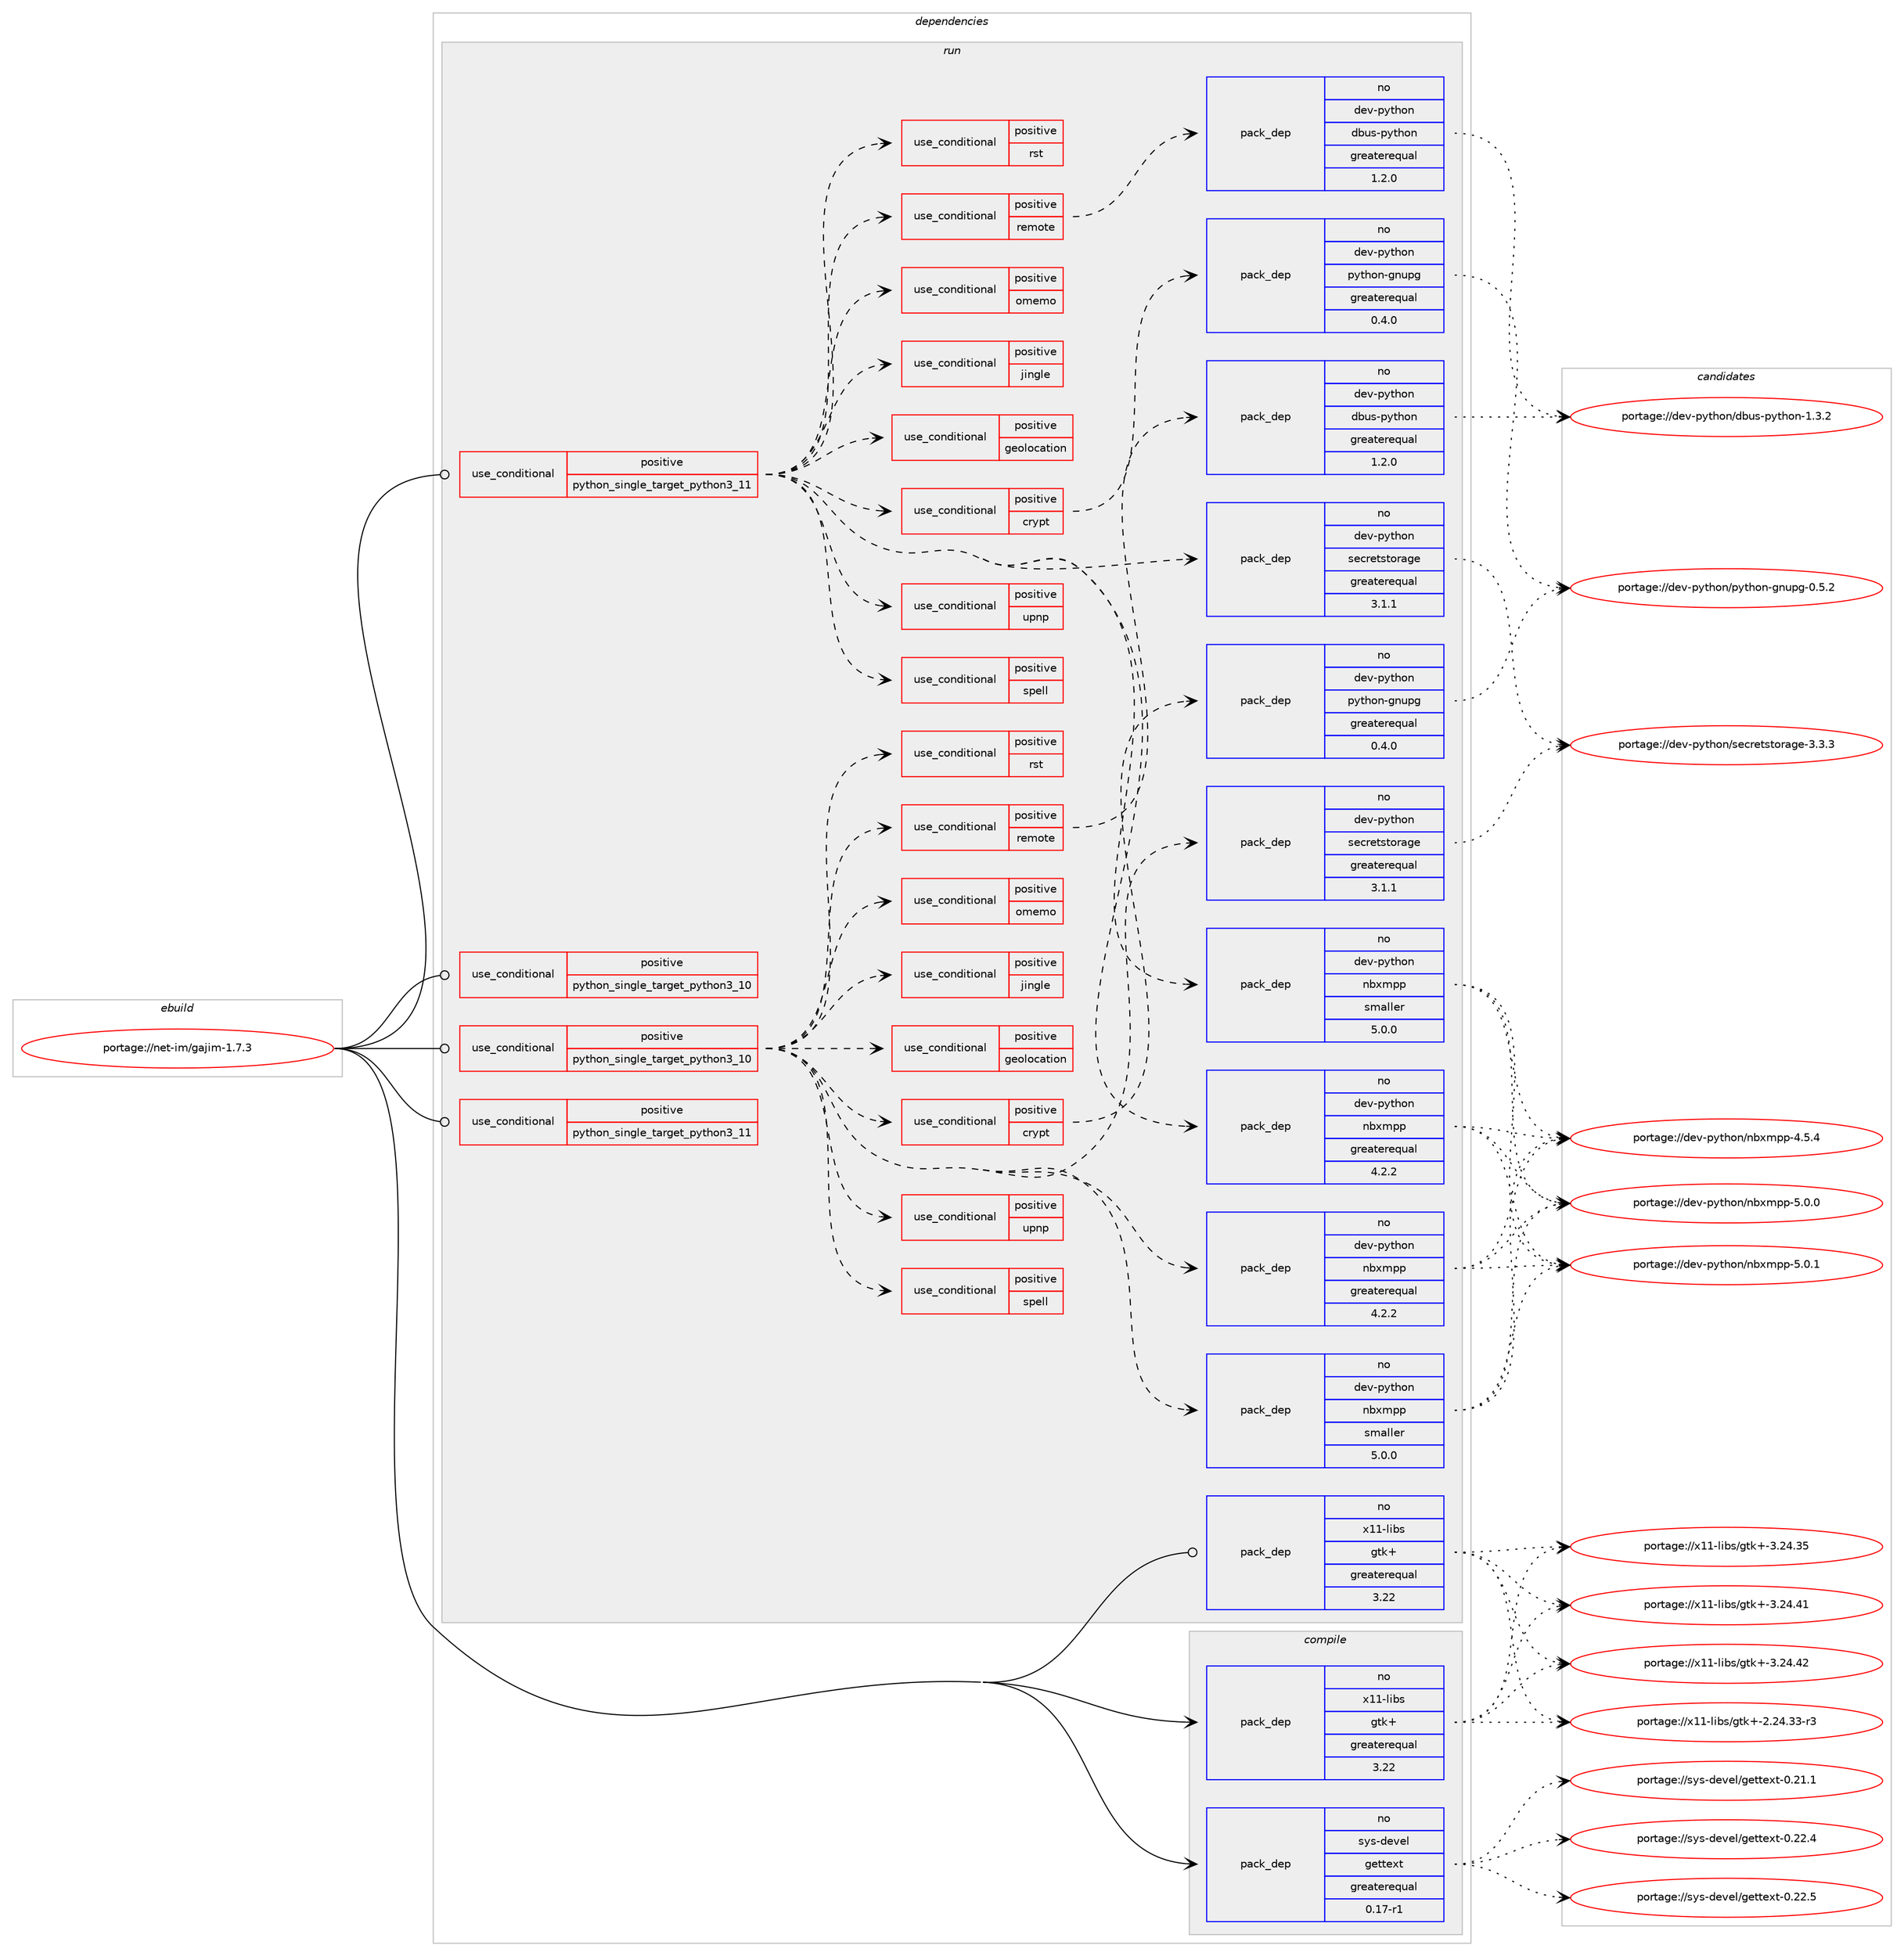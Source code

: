 digraph prolog {

# *************
# Graph options
# *************

newrank=true;
concentrate=true;
compound=true;
graph [rankdir=LR,fontname=Helvetica,fontsize=10,ranksep=1.5];#, ranksep=2.5, nodesep=0.2];
edge  [arrowhead=vee];
node  [fontname=Helvetica,fontsize=10];

# **********
# The ebuild
# **********

subgraph cluster_leftcol {
color=gray;
rank=same;
label=<<i>ebuild</i>>;
id [label="portage://net-im/gajim-1.7.3", color=red, width=4, href="../net-im/gajim-1.7.3.svg"];
}

# ****************
# The dependencies
# ****************

subgraph cluster_midcol {
color=gray;
label=<<i>dependencies</i>>;
subgraph cluster_compile {
fillcolor="#eeeeee";
style=filled;
label=<<i>compile</i>>;
# *** BEGIN UNKNOWN DEPENDENCY TYPE (TODO) ***
# id -> package_dependency(portage://net-im/gajim-1.7.3,install,no,app-arch,unzip,none,[,,],[],[])
# *** END UNKNOWN DEPENDENCY TYPE (TODO) ***

# *** BEGIN UNKNOWN DEPENDENCY TYPE (TODO) ***
# id -> package_dependency(portage://net-im/gajim-1.7.3,install,no,dev-libs,gobject-introspection,none,[,,],[],[use(enable(cairo),positive)])
# *** END UNKNOWN DEPENDENCY TYPE (TODO) ***

subgraph pack88035 {
dependency179650 [label=<<TABLE BORDER="0" CELLBORDER="1" CELLSPACING="0" CELLPADDING="4" WIDTH="220"><TR><TD ROWSPAN="6" CELLPADDING="30">pack_dep</TD></TR><TR><TD WIDTH="110">no</TD></TR><TR><TD>sys-devel</TD></TR><TR><TD>gettext</TD></TR><TR><TD>greaterequal</TD></TR><TR><TD>0.17-r1</TD></TR></TABLE>>, shape=none, color=blue];
}
id:e -> dependency179650:w [weight=20,style="solid",arrowhead="vee"];
# *** BEGIN UNKNOWN DEPENDENCY TYPE (TODO) ***
# id -> package_dependency(portage://net-im/gajim-1.7.3,install,no,virtual,pkgconfig,none,[,,],[],[])
# *** END UNKNOWN DEPENDENCY TYPE (TODO) ***

subgraph pack88036 {
dependency179651 [label=<<TABLE BORDER="0" CELLBORDER="1" CELLSPACING="0" CELLPADDING="4" WIDTH="220"><TR><TD ROWSPAN="6" CELLPADDING="30">pack_dep</TD></TR><TR><TD WIDTH="110">no</TD></TR><TR><TD>x11-libs</TD></TR><TR><TD>gtk+</TD></TR><TR><TD>greaterequal</TD></TR><TR><TD>3.22</TD></TR></TABLE>>, shape=none, color=blue];
}
id:e -> dependency179651:w [weight=20,style="solid",arrowhead="vee"];
# *** BEGIN UNKNOWN DEPENDENCY TYPE (TODO) ***
# id -> package_dependency(portage://net-im/gajim-1.7.3,install,no,x11-libs,gtksourceview,none,[,,],[slot(4)],[use(enable(introspection),none)])
# *** END UNKNOWN DEPENDENCY TYPE (TODO) ***

}
subgraph cluster_compileandrun {
fillcolor="#eeeeee";
style=filled;
label=<<i>compile and run</i>>;
}
subgraph cluster_run {
fillcolor="#eeeeee";
style=filled;
label=<<i>run</i>>;
subgraph cond89071 {
dependency179652 [label=<<TABLE BORDER="0" CELLBORDER="1" CELLSPACING="0" CELLPADDING="4"><TR><TD ROWSPAN="3" CELLPADDING="10">use_conditional</TD></TR><TR><TD>positive</TD></TR><TR><TD>python_single_target_python3_10</TD></TR></TABLE>>, shape=none, color=red];
# *** BEGIN UNKNOWN DEPENDENCY TYPE (TODO) ***
# dependency179652 -> package_dependency(portage://net-im/gajim-1.7.3,run,no,dev-lang,python,none,[,,],[slot(3.10)],[use(enable(sqlite),none),use(enable(xml),positive)])
# *** END UNKNOWN DEPENDENCY TYPE (TODO) ***

}
id:e -> dependency179652:w [weight=20,style="solid",arrowhead="odot"];
subgraph cond89072 {
dependency179653 [label=<<TABLE BORDER="0" CELLBORDER="1" CELLSPACING="0" CELLPADDING="4"><TR><TD ROWSPAN="3" CELLPADDING="10">use_conditional</TD></TR><TR><TD>positive</TD></TR><TR><TD>python_single_target_python3_10</TD></TR></TABLE>>, shape=none, color=red];
# *** BEGIN UNKNOWN DEPENDENCY TYPE (TODO) ***
# dependency179653 -> package_dependency(portage://net-im/gajim-1.7.3,run,no,dev-python,idna,none,[,,],[],[use(enable(python_targets_python3_10),negative)])
# *** END UNKNOWN DEPENDENCY TYPE (TODO) ***

subgraph pack88037 {
dependency179654 [label=<<TABLE BORDER="0" CELLBORDER="1" CELLSPACING="0" CELLPADDING="4" WIDTH="220"><TR><TD ROWSPAN="6" CELLPADDING="30">pack_dep</TD></TR><TR><TD WIDTH="110">no</TD></TR><TR><TD>dev-python</TD></TR><TR><TD>nbxmpp</TD></TR><TR><TD>greaterequal</TD></TR><TR><TD>4.2.2</TD></TR></TABLE>>, shape=none, color=blue];
}
dependency179653:e -> dependency179654:w [weight=20,style="dashed",arrowhead="vee"];
subgraph pack88038 {
dependency179655 [label=<<TABLE BORDER="0" CELLBORDER="1" CELLSPACING="0" CELLPADDING="4" WIDTH="220"><TR><TD ROWSPAN="6" CELLPADDING="30">pack_dep</TD></TR><TR><TD WIDTH="110">no</TD></TR><TR><TD>dev-python</TD></TR><TR><TD>nbxmpp</TD></TR><TR><TD>smaller</TD></TR><TR><TD>5.0.0</TD></TR></TABLE>>, shape=none, color=blue];
}
dependency179653:e -> dependency179655:w [weight=20,style="dashed",arrowhead="vee"];
# *** BEGIN UNKNOWN DEPENDENCY TYPE (TODO) ***
# dependency179653 -> package_dependency(portage://net-im/gajim-1.7.3,run,no,dev-python,precis-i18n,none,[,,],[],[use(enable(python_targets_python3_10),negative)])
# *** END UNKNOWN DEPENDENCY TYPE (TODO) ***

# *** BEGIN UNKNOWN DEPENDENCY TYPE (TODO) ***
# dependency179653 -> package_dependency(portage://net-im/gajim-1.7.3,run,no,dev-python,pyasn1,none,[,,],[],[use(enable(python_targets_python3_10),negative)])
# *** END UNKNOWN DEPENDENCY TYPE (TODO) ***

# *** BEGIN UNKNOWN DEPENDENCY TYPE (TODO) ***
# dependency179653 -> package_dependency(portage://net-im/gajim-1.7.3,run,no,dev-python,pycairo,none,[,,],[],[use(enable(python_targets_python3_10),negative)])
# *** END UNKNOWN DEPENDENCY TYPE (TODO) ***

# *** BEGIN UNKNOWN DEPENDENCY TYPE (TODO) ***
# dependency179653 -> package_dependency(portage://net-im/gajim-1.7.3,run,no,dev-python,pycurl,none,[,,],[],[use(enable(python_targets_python3_10),negative)])
# *** END UNKNOWN DEPENDENCY TYPE (TODO) ***

# *** BEGIN UNKNOWN DEPENDENCY TYPE (TODO) ***
# dependency179653 -> package_dependency(portage://net-im/gajim-1.7.3,run,no,dev-python,pygobject,none,[,,],[slot(3)],[use(enable(cairo),none),use(enable(python_targets_python3_10),negative)])
# *** END UNKNOWN DEPENDENCY TYPE (TODO) ***

# *** BEGIN UNKNOWN DEPENDENCY TYPE (TODO) ***
# dependency179653 -> package_dependency(portage://net-im/gajim-1.7.3,run,no,x11-libs,libXScrnSaver,none,[,,],[],[])
# *** END UNKNOWN DEPENDENCY TYPE (TODO) ***

# *** BEGIN UNKNOWN DEPENDENCY TYPE (TODO) ***
# dependency179653 -> package_dependency(portage://net-im/gajim-1.7.3,run,no,app-crypt,libsecret,none,[,,],[],[use(enable(crypt),none),use(enable(introspection),none)])
# *** END UNKNOWN DEPENDENCY TYPE (TODO) ***

# *** BEGIN UNKNOWN DEPENDENCY TYPE (TODO) ***
# dependency179653 -> package_dependency(portage://net-im/gajim-1.7.3,run,no,dev-python,keyring,none,[,,],[],[use(enable(python_targets_python3_10),negative)])
# *** END UNKNOWN DEPENDENCY TYPE (TODO) ***

subgraph pack88039 {
dependency179656 [label=<<TABLE BORDER="0" CELLBORDER="1" CELLSPACING="0" CELLPADDING="4" WIDTH="220"><TR><TD ROWSPAN="6" CELLPADDING="30">pack_dep</TD></TR><TR><TD WIDTH="110">no</TD></TR><TR><TD>dev-python</TD></TR><TR><TD>secretstorage</TD></TR><TR><TD>greaterequal</TD></TR><TR><TD>3.1.1</TD></TR></TABLE>>, shape=none, color=blue];
}
dependency179653:e -> dependency179656:w [weight=20,style="dashed",arrowhead="vee"];
# *** BEGIN UNKNOWN DEPENDENCY TYPE (TODO) ***
# dependency179653 -> package_dependency(portage://net-im/gajim-1.7.3,run,no,dev-python,css-parser,none,[,,],[],[use(enable(python_targets_python3_10),negative)])
# *** END UNKNOWN DEPENDENCY TYPE (TODO) ***

# *** BEGIN UNKNOWN DEPENDENCY TYPE (TODO) ***
# dependency179653 -> package_dependency(portage://net-im/gajim-1.7.3,run,no,dev-python,packaging,none,[,,],[],[use(enable(python_targets_python3_10),negative)])
# *** END UNKNOWN DEPENDENCY TYPE (TODO) ***

# *** BEGIN UNKNOWN DEPENDENCY TYPE (TODO) ***
# dependency179653 -> package_dependency(portage://net-im/gajim-1.7.3,run,no,net-libs,libsoup,none,[,,],[slot(3.0)],[use(enable(introspection),none)])
# *** END UNKNOWN DEPENDENCY TYPE (TODO) ***

# *** BEGIN UNKNOWN DEPENDENCY TYPE (TODO) ***
# dependency179653 -> package_dependency(portage://net-im/gajim-1.7.3,run,no,media-libs,gsound,none,[,,],[],[use(enable(introspection),none)])
# *** END UNKNOWN DEPENDENCY TYPE (TODO) ***

# *** BEGIN UNKNOWN DEPENDENCY TYPE (TODO) ***
# dependency179653 -> package_dependency(portage://net-im/gajim-1.7.3,run,no,dev-python,pillow,none,[,,],[],[use(enable(python_targets_python3_10),negative)])
# *** END UNKNOWN DEPENDENCY TYPE (TODO) ***

subgraph cond89073 {
dependency179657 [label=<<TABLE BORDER="0" CELLBORDER="1" CELLSPACING="0" CELLPADDING="4"><TR><TD ROWSPAN="3" CELLPADDING="10">use_conditional</TD></TR><TR><TD>positive</TD></TR><TR><TD>crypt</TD></TR></TABLE>>, shape=none, color=red];
# *** BEGIN UNKNOWN DEPENDENCY TYPE (TODO) ***
# dependency179657 -> package_dependency(portage://net-im/gajim-1.7.3,run,no,dev-python,pycryptodome,none,[,,],[],[use(enable(python_targets_python3_10),negative)])
# *** END UNKNOWN DEPENDENCY TYPE (TODO) ***

subgraph pack88040 {
dependency179658 [label=<<TABLE BORDER="0" CELLBORDER="1" CELLSPACING="0" CELLPADDING="4" WIDTH="220"><TR><TD ROWSPAN="6" CELLPADDING="30">pack_dep</TD></TR><TR><TD WIDTH="110">no</TD></TR><TR><TD>dev-python</TD></TR><TR><TD>python-gnupg</TD></TR><TR><TD>greaterequal</TD></TR><TR><TD>0.4.0</TD></TR></TABLE>>, shape=none, color=blue];
}
dependency179657:e -> dependency179658:w [weight=20,style="dashed",arrowhead="vee"];
}
dependency179653:e -> dependency179657:w [weight=20,style="dashed",arrowhead="vee"];
subgraph cond89074 {
dependency179659 [label=<<TABLE BORDER="0" CELLBORDER="1" CELLSPACING="0" CELLPADDING="4"><TR><TD ROWSPAN="3" CELLPADDING="10">use_conditional</TD></TR><TR><TD>positive</TD></TR><TR><TD>geolocation</TD></TR></TABLE>>, shape=none, color=red];
# *** BEGIN UNKNOWN DEPENDENCY TYPE (TODO) ***
# dependency179659 -> package_dependency(portage://net-im/gajim-1.7.3,run,no,app-misc,geoclue,none,[,,],[],[use(enable(introspection),none)])
# *** END UNKNOWN DEPENDENCY TYPE (TODO) ***

}
dependency179653:e -> dependency179659:w [weight=20,style="dashed",arrowhead="vee"];
subgraph cond89075 {
dependency179660 [label=<<TABLE BORDER="0" CELLBORDER="1" CELLSPACING="0" CELLPADDING="4"><TR><TD ROWSPAN="3" CELLPADDING="10">use_conditional</TD></TR><TR><TD>positive</TD></TR><TR><TD>jingle</TD></TR></TABLE>>, shape=none, color=red];
# *** BEGIN UNKNOWN DEPENDENCY TYPE (TODO) ***
# dependency179660 -> package_dependency(portage://net-im/gajim-1.7.3,run,no,net-libs,farstream,none,[,,],[slot(0.2)],[use(enable(introspection),none)])
# *** END UNKNOWN DEPENDENCY TYPE (TODO) ***

# *** BEGIN UNKNOWN DEPENDENCY TYPE (TODO) ***
# dependency179660 -> package_dependency(portage://net-im/gajim-1.7.3,run,no,media-libs,gstreamer,none,[,,],[slot(1.0)],[use(enable(introspection),none)])
# *** END UNKNOWN DEPENDENCY TYPE (TODO) ***

# *** BEGIN UNKNOWN DEPENDENCY TYPE (TODO) ***
# dependency179660 -> package_dependency(portage://net-im/gajim-1.7.3,run,no,media-libs,gst-plugins-base,none,[,,],[slot(1.0)],[use(enable(introspection),none)])
# *** END UNKNOWN DEPENDENCY TYPE (TODO) ***

# *** BEGIN UNKNOWN DEPENDENCY TYPE (TODO) ***
# dependency179660 -> package_dependency(portage://net-im/gajim-1.7.3,run,no,media-libs,gst-plugins-ugly,none,[,,],[slot(1.0)],[])
# *** END UNKNOWN DEPENDENCY TYPE (TODO) ***

# *** BEGIN UNKNOWN DEPENDENCY TYPE (TODO) ***
# dependency179660 -> package_dependency(portage://net-im/gajim-1.7.3,run,no,media-plugins,gst-plugins-gtk,none,[,,],[],[])
# *** END UNKNOWN DEPENDENCY TYPE (TODO) ***

}
dependency179653:e -> dependency179660:w [weight=20,style="dashed",arrowhead="vee"];
subgraph cond89076 {
dependency179661 [label=<<TABLE BORDER="0" CELLBORDER="1" CELLSPACING="0" CELLPADDING="4"><TR><TD ROWSPAN="3" CELLPADDING="10">use_conditional</TD></TR><TR><TD>positive</TD></TR><TR><TD>omemo</TD></TR></TABLE>>, shape=none, color=red];
# *** BEGIN UNKNOWN DEPENDENCY TYPE (TODO) ***
# dependency179661 -> package_dependency(portage://net-im/gajim-1.7.3,run,no,dev-python,jaraco-classes,none,[,,],[],[use(enable(python_targets_python3_10),negative)])
# *** END UNKNOWN DEPENDENCY TYPE (TODO) ***

# *** BEGIN UNKNOWN DEPENDENCY TYPE (TODO) ***
# dependency179661 -> package_dependency(portage://net-im/gajim-1.7.3,run,no,dev-python,python-axolotl,none,[,,],[],[use(enable(python_targets_python3_10),negative)])
# *** END UNKNOWN DEPENDENCY TYPE (TODO) ***

# *** BEGIN UNKNOWN DEPENDENCY TYPE (TODO) ***
# dependency179661 -> package_dependency(portage://net-im/gajim-1.7.3,run,no,dev-python,qrcode,none,[,,],[],[use(enable(python_targets_python3_10),negative)])
# *** END UNKNOWN DEPENDENCY TYPE (TODO) ***

# *** BEGIN UNKNOWN DEPENDENCY TYPE (TODO) ***
# dependency179661 -> package_dependency(portage://net-im/gajim-1.7.3,run,no,dev-python,cryptography,none,[,,],[],[use(enable(python_targets_python3_10),negative)])
# *** END UNKNOWN DEPENDENCY TYPE (TODO) ***

}
dependency179653:e -> dependency179661:w [weight=20,style="dashed",arrowhead="vee"];
subgraph cond89077 {
dependency179662 [label=<<TABLE BORDER="0" CELLBORDER="1" CELLSPACING="0" CELLPADDING="4"><TR><TD ROWSPAN="3" CELLPADDING="10">use_conditional</TD></TR><TR><TD>positive</TD></TR><TR><TD>remote</TD></TR></TABLE>>, shape=none, color=red];
subgraph pack88041 {
dependency179663 [label=<<TABLE BORDER="0" CELLBORDER="1" CELLSPACING="0" CELLPADDING="4" WIDTH="220"><TR><TD ROWSPAN="6" CELLPADDING="30">pack_dep</TD></TR><TR><TD WIDTH="110">no</TD></TR><TR><TD>dev-python</TD></TR><TR><TD>dbus-python</TD></TR><TR><TD>greaterequal</TD></TR><TR><TD>1.2.0</TD></TR></TABLE>>, shape=none, color=blue];
}
dependency179662:e -> dependency179663:w [weight=20,style="dashed",arrowhead="vee"];
# *** BEGIN UNKNOWN DEPENDENCY TYPE (TODO) ***
# dependency179662 -> package_dependency(portage://net-im/gajim-1.7.3,run,no,sys-apps,dbus,none,[,,],[],[use(enable(X),none)])
# *** END UNKNOWN DEPENDENCY TYPE (TODO) ***

}
dependency179653:e -> dependency179662:w [weight=20,style="dashed",arrowhead="vee"];
subgraph cond89078 {
dependency179664 [label=<<TABLE BORDER="0" CELLBORDER="1" CELLSPACING="0" CELLPADDING="4"><TR><TD ROWSPAN="3" CELLPADDING="10">use_conditional</TD></TR><TR><TD>positive</TD></TR><TR><TD>rst</TD></TR></TABLE>>, shape=none, color=red];
# *** BEGIN UNKNOWN DEPENDENCY TYPE (TODO) ***
# dependency179664 -> package_dependency(portage://net-im/gajim-1.7.3,run,no,dev-python,docutils,none,[,,],[],[use(enable(python_targets_python3_10),negative)])
# *** END UNKNOWN DEPENDENCY TYPE (TODO) ***

}
dependency179653:e -> dependency179664:w [weight=20,style="dashed",arrowhead="vee"];
subgraph cond89079 {
dependency179665 [label=<<TABLE BORDER="0" CELLBORDER="1" CELLSPACING="0" CELLPADDING="4"><TR><TD ROWSPAN="3" CELLPADDING="10">use_conditional</TD></TR><TR><TD>positive</TD></TR><TR><TD>spell</TD></TR></TABLE>>, shape=none, color=red];
# *** BEGIN UNKNOWN DEPENDENCY TYPE (TODO) ***
# dependency179665 -> package_dependency(portage://net-im/gajim-1.7.3,run,no,app-text,gspell,none,[,,],[],[use(enable(introspection),none)])
# *** END UNKNOWN DEPENDENCY TYPE (TODO) ***

# *** BEGIN UNKNOWN DEPENDENCY TYPE (TODO) ***
# dependency179665 -> package_dependency(portage://net-im/gajim-1.7.3,run,no,app-text,hunspell,none,[,,],[],[])
# *** END UNKNOWN DEPENDENCY TYPE (TODO) ***

}
dependency179653:e -> dependency179665:w [weight=20,style="dashed",arrowhead="vee"];
subgraph cond89080 {
dependency179666 [label=<<TABLE BORDER="0" CELLBORDER="1" CELLSPACING="0" CELLPADDING="4"><TR><TD ROWSPAN="3" CELLPADDING="10">use_conditional</TD></TR><TR><TD>positive</TD></TR><TR><TD>upnp</TD></TR></TABLE>>, shape=none, color=red];
# *** BEGIN UNKNOWN DEPENDENCY TYPE (TODO) ***
# dependency179666 -> package_dependency(portage://net-im/gajim-1.7.3,run,no,net-libs,gupnp-igd,none,[,,],[slot(0)],[use(enable(introspection),none)])
# *** END UNKNOWN DEPENDENCY TYPE (TODO) ***

}
dependency179653:e -> dependency179666:w [weight=20,style="dashed",arrowhead="vee"];
}
id:e -> dependency179653:w [weight=20,style="solid",arrowhead="odot"];
subgraph cond89081 {
dependency179667 [label=<<TABLE BORDER="0" CELLBORDER="1" CELLSPACING="0" CELLPADDING="4"><TR><TD ROWSPAN="3" CELLPADDING="10">use_conditional</TD></TR><TR><TD>positive</TD></TR><TR><TD>python_single_target_python3_11</TD></TR></TABLE>>, shape=none, color=red];
# *** BEGIN UNKNOWN DEPENDENCY TYPE (TODO) ***
# dependency179667 -> package_dependency(portage://net-im/gajim-1.7.3,run,no,dev-lang,python,none,[,,],[slot(3.11)],[use(enable(sqlite),none),use(enable(xml),positive)])
# *** END UNKNOWN DEPENDENCY TYPE (TODO) ***

}
id:e -> dependency179667:w [weight=20,style="solid",arrowhead="odot"];
subgraph cond89082 {
dependency179668 [label=<<TABLE BORDER="0" CELLBORDER="1" CELLSPACING="0" CELLPADDING="4"><TR><TD ROWSPAN="3" CELLPADDING="10">use_conditional</TD></TR><TR><TD>positive</TD></TR><TR><TD>python_single_target_python3_11</TD></TR></TABLE>>, shape=none, color=red];
# *** BEGIN UNKNOWN DEPENDENCY TYPE (TODO) ***
# dependency179668 -> package_dependency(portage://net-im/gajim-1.7.3,run,no,dev-python,idna,none,[,,],[],[use(enable(python_targets_python3_11),negative)])
# *** END UNKNOWN DEPENDENCY TYPE (TODO) ***

subgraph pack88042 {
dependency179669 [label=<<TABLE BORDER="0" CELLBORDER="1" CELLSPACING="0" CELLPADDING="4" WIDTH="220"><TR><TD ROWSPAN="6" CELLPADDING="30">pack_dep</TD></TR><TR><TD WIDTH="110">no</TD></TR><TR><TD>dev-python</TD></TR><TR><TD>nbxmpp</TD></TR><TR><TD>greaterequal</TD></TR><TR><TD>4.2.2</TD></TR></TABLE>>, shape=none, color=blue];
}
dependency179668:e -> dependency179669:w [weight=20,style="dashed",arrowhead="vee"];
subgraph pack88043 {
dependency179670 [label=<<TABLE BORDER="0" CELLBORDER="1" CELLSPACING="0" CELLPADDING="4" WIDTH="220"><TR><TD ROWSPAN="6" CELLPADDING="30">pack_dep</TD></TR><TR><TD WIDTH="110">no</TD></TR><TR><TD>dev-python</TD></TR><TR><TD>nbxmpp</TD></TR><TR><TD>smaller</TD></TR><TR><TD>5.0.0</TD></TR></TABLE>>, shape=none, color=blue];
}
dependency179668:e -> dependency179670:w [weight=20,style="dashed",arrowhead="vee"];
# *** BEGIN UNKNOWN DEPENDENCY TYPE (TODO) ***
# dependency179668 -> package_dependency(portage://net-im/gajim-1.7.3,run,no,dev-python,precis-i18n,none,[,,],[],[use(enable(python_targets_python3_11),negative)])
# *** END UNKNOWN DEPENDENCY TYPE (TODO) ***

# *** BEGIN UNKNOWN DEPENDENCY TYPE (TODO) ***
# dependency179668 -> package_dependency(portage://net-im/gajim-1.7.3,run,no,dev-python,pyasn1,none,[,,],[],[use(enable(python_targets_python3_11),negative)])
# *** END UNKNOWN DEPENDENCY TYPE (TODO) ***

# *** BEGIN UNKNOWN DEPENDENCY TYPE (TODO) ***
# dependency179668 -> package_dependency(portage://net-im/gajim-1.7.3,run,no,dev-python,pycairo,none,[,,],[],[use(enable(python_targets_python3_11),negative)])
# *** END UNKNOWN DEPENDENCY TYPE (TODO) ***

# *** BEGIN UNKNOWN DEPENDENCY TYPE (TODO) ***
# dependency179668 -> package_dependency(portage://net-im/gajim-1.7.3,run,no,dev-python,pycurl,none,[,,],[],[use(enable(python_targets_python3_11),negative)])
# *** END UNKNOWN DEPENDENCY TYPE (TODO) ***

# *** BEGIN UNKNOWN DEPENDENCY TYPE (TODO) ***
# dependency179668 -> package_dependency(portage://net-im/gajim-1.7.3,run,no,dev-python,pygobject,none,[,,],[slot(3)],[use(enable(cairo),none),use(enable(python_targets_python3_11),negative)])
# *** END UNKNOWN DEPENDENCY TYPE (TODO) ***

# *** BEGIN UNKNOWN DEPENDENCY TYPE (TODO) ***
# dependency179668 -> package_dependency(portage://net-im/gajim-1.7.3,run,no,x11-libs,libXScrnSaver,none,[,,],[],[])
# *** END UNKNOWN DEPENDENCY TYPE (TODO) ***

# *** BEGIN UNKNOWN DEPENDENCY TYPE (TODO) ***
# dependency179668 -> package_dependency(portage://net-im/gajim-1.7.3,run,no,app-crypt,libsecret,none,[,,],[],[use(enable(crypt),none),use(enable(introspection),none)])
# *** END UNKNOWN DEPENDENCY TYPE (TODO) ***

# *** BEGIN UNKNOWN DEPENDENCY TYPE (TODO) ***
# dependency179668 -> package_dependency(portage://net-im/gajim-1.7.3,run,no,dev-python,keyring,none,[,,],[],[use(enable(python_targets_python3_11),negative)])
# *** END UNKNOWN DEPENDENCY TYPE (TODO) ***

subgraph pack88044 {
dependency179671 [label=<<TABLE BORDER="0" CELLBORDER="1" CELLSPACING="0" CELLPADDING="4" WIDTH="220"><TR><TD ROWSPAN="6" CELLPADDING="30">pack_dep</TD></TR><TR><TD WIDTH="110">no</TD></TR><TR><TD>dev-python</TD></TR><TR><TD>secretstorage</TD></TR><TR><TD>greaterequal</TD></TR><TR><TD>3.1.1</TD></TR></TABLE>>, shape=none, color=blue];
}
dependency179668:e -> dependency179671:w [weight=20,style="dashed",arrowhead="vee"];
# *** BEGIN UNKNOWN DEPENDENCY TYPE (TODO) ***
# dependency179668 -> package_dependency(portage://net-im/gajim-1.7.3,run,no,dev-python,css-parser,none,[,,],[],[use(enable(python_targets_python3_11),negative)])
# *** END UNKNOWN DEPENDENCY TYPE (TODO) ***

# *** BEGIN UNKNOWN DEPENDENCY TYPE (TODO) ***
# dependency179668 -> package_dependency(portage://net-im/gajim-1.7.3,run,no,dev-python,packaging,none,[,,],[],[use(enable(python_targets_python3_11),negative)])
# *** END UNKNOWN DEPENDENCY TYPE (TODO) ***

# *** BEGIN UNKNOWN DEPENDENCY TYPE (TODO) ***
# dependency179668 -> package_dependency(portage://net-im/gajim-1.7.3,run,no,net-libs,libsoup,none,[,,],[slot(3.0)],[use(enable(introspection),none)])
# *** END UNKNOWN DEPENDENCY TYPE (TODO) ***

# *** BEGIN UNKNOWN DEPENDENCY TYPE (TODO) ***
# dependency179668 -> package_dependency(portage://net-im/gajim-1.7.3,run,no,media-libs,gsound,none,[,,],[],[use(enable(introspection),none)])
# *** END UNKNOWN DEPENDENCY TYPE (TODO) ***

# *** BEGIN UNKNOWN DEPENDENCY TYPE (TODO) ***
# dependency179668 -> package_dependency(portage://net-im/gajim-1.7.3,run,no,dev-python,pillow,none,[,,],[],[use(enable(python_targets_python3_11),negative)])
# *** END UNKNOWN DEPENDENCY TYPE (TODO) ***

subgraph cond89083 {
dependency179672 [label=<<TABLE BORDER="0" CELLBORDER="1" CELLSPACING="0" CELLPADDING="4"><TR><TD ROWSPAN="3" CELLPADDING="10">use_conditional</TD></TR><TR><TD>positive</TD></TR><TR><TD>crypt</TD></TR></TABLE>>, shape=none, color=red];
# *** BEGIN UNKNOWN DEPENDENCY TYPE (TODO) ***
# dependency179672 -> package_dependency(portage://net-im/gajim-1.7.3,run,no,dev-python,pycryptodome,none,[,,],[],[use(enable(python_targets_python3_11),negative)])
# *** END UNKNOWN DEPENDENCY TYPE (TODO) ***

subgraph pack88045 {
dependency179673 [label=<<TABLE BORDER="0" CELLBORDER="1" CELLSPACING="0" CELLPADDING="4" WIDTH="220"><TR><TD ROWSPAN="6" CELLPADDING="30">pack_dep</TD></TR><TR><TD WIDTH="110">no</TD></TR><TR><TD>dev-python</TD></TR><TR><TD>python-gnupg</TD></TR><TR><TD>greaterequal</TD></TR><TR><TD>0.4.0</TD></TR></TABLE>>, shape=none, color=blue];
}
dependency179672:e -> dependency179673:w [weight=20,style="dashed",arrowhead="vee"];
}
dependency179668:e -> dependency179672:w [weight=20,style="dashed",arrowhead="vee"];
subgraph cond89084 {
dependency179674 [label=<<TABLE BORDER="0" CELLBORDER="1" CELLSPACING="0" CELLPADDING="4"><TR><TD ROWSPAN="3" CELLPADDING="10">use_conditional</TD></TR><TR><TD>positive</TD></TR><TR><TD>geolocation</TD></TR></TABLE>>, shape=none, color=red];
# *** BEGIN UNKNOWN DEPENDENCY TYPE (TODO) ***
# dependency179674 -> package_dependency(portage://net-im/gajim-1.7.3,run,no,app-misc,geoclue,none,[,,],[],[use(enable(introspection),none)])
# *** END UNKNOWN DEPENDENCY TYPE (TODO) ***

}
dependency179668:e -> dependency179674:w [weight=20,style="dashed",arrowhead="vee"];
subgraph cond89085 {
dependency179675 [label=<<TABLE BORDER="0" CELLBORDER="1" CELLSPACING="0" CELLPADDING="4"><TR><TD ROWSPAN="3" CELLPADDING="10">use_conditional</TD></TR><TR><TD>positive</TD></TR><TR><TD>jingle</TD></TR></TABLE>>, shape=none, color=red];
# *** BEGIN UNKNOWN DEPENDENCY TYPE (TODO) ***
# dependency179675 -> package_dependency(portage://net-im/gajim-1.7.3,run,no,net-libs,farstream,none,[,,],[slot(0.2)],[use(enable(introspection),none)])
# *** END UNKNOWN DEPENDENCY TYPE (TODO) ***

# *** BEGIN UNKNOWN DEPENDENCY TYPE (TODO) ***
# dependency179675 -> package_dependency(portage://net-im/gajim-1.7.3,run,no,media-libs,gstreamer,none,[,,],[slot(1.0)],[use(enable(introspection),none)])
# *** END UNKNOWN DEPENDENCY TYPE (TODO) ***

# *** BEGIN UNKNOWN DEPENDENCY TYPE (TODO) ***
# dependency179675 -> package_dependency(portage://net-im/gajim-1.7.3,run,no,media-libs,gst-plugins-base,none,[,,],[slot(1.0)],[use(enable(introspection),none)])
# *** END UNKNOWN DEPENDENCY TYPE (TODO) ***

# *** BEGIN UNKNOWN DEPENDENCY TYPE (TODO) ***
# dependency179675 -> package_dependency(portage://net-im/gajim-1.7.3,run,no,media-libs,gst-plugins-ugly,none,[,,],[slot(1.0)],[])
# *** END UNKNOWN DEPENDENCY TYPE (TODO) ***

# *** BEGIN UNKNOWN DEPENDENCY TYPE (TODO) ***
# dependency179675 -> package_dependency(portage://net-im/gajim-1.7.3,run,no,media-plugins,gst-plugins-gtk,none,[,,],[],[])
# *** END UNKNOWN DEPENDENCY TYPE (TODO) ***

}
dependency179668:e -> dependency179675:w [weight=20,style="dashed",arrowhead="vee"];
subgraph cond89086 {
dependency179676 [label=<<TABLE BORDER="0" CELLBORDER="1" CELLSPACING="0" CELLPADDING="4"><TR><TD ROWSPAN="3" CELLPADDING="10">use_conditional</TD></TR><TR><TD>positive</TD></TR><TR><TD>omemo</TD></TR></TABLE>>, shape=none, color=red];
# *** BEGIN UNKNOWN DEPENDENCY TYPE (TODO) ***
# dependency179676 -> package_dependency(portage://net-im/gajim-1.7.3,run,no,dev-python,jaraco-classes,none,[,,],[],[use(enable(python_targets_python3_11),negative)])
# *** END UNKNOWN DEPENDENCY TYPE (TODO) ***

# *** BEGIN UNKNOWN DEPENDENCY TYPE (TODO) ***
# dependency179676 -> package_dependency(portage://net-im/gajim-1.7.3,run,no,dev-python,python-axolotl,none,[,,],[],[use(enable(python_targets_python3_11),negative)])
# *** END UNKNOWN DEPENDENCY TYPE (TODO) ***

# *** BEGIN UNKNOWN DEPENDENCY TYPE (TODO) ***
# dependency179676 -> package_dependency(portage://net-im/gajim-1.7.3,run,no,dev-python,qrcode,none,[,,],[],[use(enable(python_targets_python3_11),negative)])
# *** END UNKNOWN DEPENDENCY TYPE (TODO) ***

# *** BEGIN UNKNOWN DEPENDENCY TYPE (TODO) ***
# dependency179676 -> package_dependency(portage://net-im/gajim-1.7.3,run,no,dev-python,cryptography,none,[,,],[],[use(enable(python_targets_python3_11),negative)])
# *** END UNKNOWN DEPENDENCY TYPE (TODO) ***

}
dependency179668:e -> dependency179676:w [weight=20,style="dashed",arrowhead="vee"];
subgraph cond89087 {
dependency179677 [label=<<TABLE BORDER="0" CELLBORDER="1" CELLSPACING="0" CELLPADDING="4"><TR><TD ROWSPAN="3" CELLPADDING="10">use_conditional</TD></TR><TR><TD>positive</TD></TR><TR><TD>remote</TD></TR></TABLE>>, shape=none, color=red];
subgraph pack88046 {
dependency179678 [label=<<TABLE BORDER="0" CELLBORDER="1" CELLSPACING="0" CELLPADDING="4" WIDTH="220"><TR><TD ROWSPAN="6" CELLPADDING="30">pack_dep</TD></TR><TR><TD WIDTH="110">no</TD></TR><TR><TD>dev-python</TD></TR><TR><TD>dbus-python</TD></TR><TR><TD>greaterequal</TD></TR><TR><TD>1.2.0</TD></TR></TABLE>>, shape=none, color=blue];
}
dependency179677:e -> dependency179678:w [weight=20,style="dashed",arrowhead="vee"];
# *** BEGIN UNKNOWN DEPENDENCY TYPE (TODO) ***
# dependency179677 -> package_dependency(portage://net-im/gajim-1.7.3,run,no,sys-apps,dbus,none,[,,],[],[use(enable(X),none)])
# *** END UNKNOWN DEPENDENCY TYPE (TODO) ***

}
dependency179668:e -> dependency179677:w [weight=20,style="dashed",arrowhead="vee"];
subgraph cond89088 {
dependency179679 [label=<<TABLE BORDER="0" CELLBORDER="1" CELLSPACING="0" CELLPADDING="4"><TR><TD ROWSPAN="3" CELLPADDING="10">use_conditional</TD></TR><TR><TD>positive</TD></TR><TR><TD>rst</TD></TR></TABLE>>, shape=none, color=red];
# *** BEGIN UNKNOWN DEPENDENCY TYPE (TODO) ***
# dependency179679 -> package_dependency(portage://net-im/gajim-1.7.3,run,no,dev-python,docutils,none,[,,],[],[use(enable(python_targets_python3_11),negative)])
# *** END UNKNOWN DEPENDENCY TYPE (TODO) ***

}
dependency179668:e -> dependency179679:w [weight=20,style="dashed",arrowhead="vee"];
subgraph cond89089 {
dependency179680 [label=<<TABLE BORDER="0" CELLBORDER="1" CELLSPACING="0" CELLPADDING="4"><TR><TD ROWSPAN="3" CELLPADDING="10">use_conditional</TD></TR><TR><TD>positive</TD></TR><TR><TD>spell</TD></TR></TABLE>>, shape=none, color=red];
# *** BEGIN UNKNOWN DEPENDENCY TYPE (TODO) ***
# dependency179680 -> package_dependency(portage://net-im/gajim-1.7.3,run,no,app-text,gspell,none,[,,],[],[use(enable(introspection),none)])
# *** END UNKNOWN DEPENDENCY TYPE (TODO) ***

# *** BEGIN UNKNOWN DEPENDENCY TYPE (TODO) ***
# dependency179680 -> package_dependency(portage://net-im/gajim-1.7.3,run,no,app-text,hunspell,none,[,,],[],[])
# *** END UNKNOWN DEPENDENCY TYPE (TODO) ***

}
dependency179668:e -> dependency179680:w [weight=20,style="dashed",arrowhead="vee"];
subgraph cond89090 {
dependency179681 [label=<<TABLE BORDER="0" CELLBORDER="1" CELLSPACING="0" CELLPADDING="4"><TR><TD ROWSPAN="3" CELLPADDING="10">use_conditional</TD></TR><TR><TD>positive</TD></TR><TR><TD>upnp</TD></TR></TABLE>>, shape=none, color=red];
# *** BEGIN UNKNOWN DEPENDENCY TYPE (TODO) ***
# dependency179681 -> package_dependency(portage://net-im/gajim-1.7.3,run,no,net-libs,gupnp-igd,none,[,,],[slot(0)],[use(enable(introspection),none)])
# *** END UNKNOWN DEPENDENCY TYPE (TODO) ***

}
dependency179668:e -> dependency179681:w [weight=20,style="dashed",arrowhead="vee"];
}
id:e -> dependency179668:w [weight=20,style="solid",arrowhead="odot"];
# *** BEGIN UNKNOWN DEPENDENCY TYPE (TODO) ***
# id -> package_dependency(portage://net-im/gajim-1.7.3,run,no,dev-libs,gobject-introspection,none,[,,],[],[use(enable(cairo),positive)])
# *** END UNKNOWN DEPENDENCY TYPE (TODO) ***

subgraph pack88047 {
dependency179682 [label=<<TABLE BORDER="0" CELLBORDER="1" CELLSPACING="0" CELLPADDING="4" WIDTH="220"><TR><TD ROWSPAN="6" CELLPADDING="30">pack_dep</TD></TR><TR><TD WIDTH="110">no</TD></TR><TR><TD>x11-libs</TD></TR><TR><TD>gtk+</TD></TR><TR><TD>greaterequal</TD></TR><TR><TD>3.22</TD></TR></TABLE>>, shape=none, color=blue];
}
id:e -> dependency179682:w [weight=20,style="solid",arrowhead="odot"];
# *** BEGIN UNKNOWN DEPENDENCY TYPE (TODO) ***
# id -> package_dependency(portage://net-im/gajim-1.7.3,run,no,x11-libs,gtksourceview,none,[,,],[slot(4)],[use(enable(introspection),none)])
# *** END UNKNOWN DEPENDENCY TYPE (TODO) ***

}
}

# **************
# The candidates
# **************

subgraph cluster_choices {
rank=same;
color=gray;
label=<<i>candidates</i>>;

subgraph choice88035 {
color=black;
nodesep=1;
choice115121115451001011181011084710310111611610112011645484650494649 [label="portage://sys-devel/gettext-0.21.1", color=red, width=4,href="../sys-devel/gettext-0.21.1.svg"];
choice115121115451001011181011084710310111611610112011645484650504652 [label="portage://sys-devel/gettext-0.22.4", color=red, width=4,href="../sys-devel/gettext-0.22.4.svg"];
choice115121115451001011181011084710310111611610112011645484650504653 [label="portage://sys-devel/gettext-0.22.5", color=red, width=4,href="../sys-devel/gettext-0.22.5.svg"];
dependency179650:e -> choice115121115451001011181011084710310111611610112011645484650494649:w [style=dotted,weight="100"];
dependency179650:e -> choice115121115451001011181011084710310111611610112011645484650504652:w [style=dotted,weight="100"];
dependency179650:e -> choice115121115451001011181011084710310111611610112011645484650504653:w [style=dotted,weight="100"];
}
subgraph choice88036 {
color=black;
nodesep=1;
choice12049494510810598115471031161074345504650524651514511451 [label="portage://x11-libs/gtk+-2.24.33-r3", color=red, width=4,href="../x11-libs/gtk+-2.24.33-r3.svg"];
choice1204949451081059811547103116107434551465052465153 [label="portage://x11-libs/gtk+-3.24.35", color=red, width=4,href="../x11-libs/gtk+-3.24.35.svg"];
choice1204949451081059811547103116107434551465052465249 [label="portage://x11-libs/gtk+-3.24.41", color=red, width=4,href="../x11-libs/gtk+-3.24.41.svg"];
choice1204949451081059811547103116107434551465052465250 [label="portage://x11-libs/gtk+-3.24.42", color=red, width=4,href="../x11-libs/gtk+-3.24.42.svg"];
dependency179651:e -> choice12049494510810598115471031161074345504650524651514511451:w [style=dotted,weight="100"];
dependency179651:e -> choice1204949451081059811547103116107434551465052465153:w [style=dotted,weight="100"];
dependency179651:e -> choice1204949451081059811547103116107434551465052465249:w [style=dotted,weight="100"];
dependency179651:e -> choice1204949451081059811547103116107434551465052465250:w [style=dotted,weight="100"];
}
subgraph choice88037 {
color=black;
nodesep=1;
choice100101118451121211161041111104711098120109112112455246534652 [label="portage://dev-python/nbxmpp-4.5.4", color=red, width=4,href="../dev-python/nbxmpp-4.5.4.svg"];
choice100101118451121211161041111104711098120109112112455346484648 [label="portage://dev-python/nbxmpp-5.0.0", color=red, width=4,href="../dev-python/nbxmpp-5.0.0.svg"];
choice100101118451121211161041111104711098120109112112455346484649 [label="portage://dev-python/nbxmpp-5.0.1", color=red, width=4,href="../dev-python/nbxmpp-5.0.1.svg"];
dependency179654:e -> choice100101118451121211161041111104711098120109112112455246534652:w [style=dotted,weight="100"];
dependency179654:e -> choice100101118451121211161041111104711098120109112112455346484648:w [style=dotted,weight="100"];
dependency179654:e -> choice100101118451121211161041111104711098120109112112455346484649:w [style=dotted,weight="100"];
}
subgraph choice88038 {
color=black;
nodesep=1;
choice100101118451121211161041111104711098120109112112455246534652 [label="portage://dev-python/nbxmpp-4.5.4", color=red, width=4,href="../dev-python/nbxmpp-4.5.4.svg"];
choice100101118451121211161041111104711098120109112112455346484648 [label="portage://dev-python/nbxmpp-5.0.0", color=red, width=4,href="../dev-python/nbxmpp-5.0.0.svg"];
choice100101118451121211161041111104711098120109112112455346484649 [label="portage://dev-python/nbxmpp-5.0.1", color=red, width=4,href="../dev-python/nbxmpp-5.0.1.svg"];
dependency179655:e -> choice100101118451121211161041111104711098120109112112455246534652:w [style=dotted,weight="100"];
dependency179655:e -> choice100101118451121211161041111104711098120109112112455346484648:w [style=dotted,weight="100"];
dependency179655:e -> choice100101118451121211161041111104711098120109112112455346484649:w [style=dotted,weight="100"];
}
subgraph choice88039 {
color=black;
nodesep=1;
choice10010111845112121116104111110471151019911410111611511611111497103101455146514651 [label="portage://dev-python/secretstorage-3.3.3", color=red, width=4,href="../dev-python/secretstorage-3.3.3.svg"];
dependency179656:e -> choice10010111845112121116104111110471151019911410111611511611111497103101455146514651:w [style=dotted,weight="100"];
}
subgraph choice88040 {
color=black;
nodesep=1;
choice100101118451121211161041111104711212111610411111045103110117112103454846534650 [label="portage://dev-python/python-gnupg-0.5.2", color=red, width=4,href="../dev-python/python-gnupg-0.5.2.svg"];
dependency179658:e -> choice100101118451121211161041111104711212111610411111045103110117112103454846534650:w [style=dotted,weight="100"];
}
subgraph choice88041 {
color=black;
nodesep=1;
choice10010111845112121116104111110471009811711545112121116104111110454946514650 [label="portage://dev-python/dbus-python-1.3.2", color=red, width=4,href="../dev-python/dbus-python-1.3.2.svg"];
dependency179663:e -> choice10010111845112121116104111110471009811711545112121116104111110454946514650:w [style=dotted,weight="100"];
}
subgraph choice88042 {
color=black;
nodesep=1;
choice100101118451121211161041111104711098120109112112455246534652 [label="portage://dev-python/nbxmpp-4.5.4", color=red, width=4,href="../dev-python/nbxmpp-4.5.4.svg"];
choice100101118451121211161041111104711098120109112112455346484648 [label="portage://dev-python/nbxmpp-5.0.0", color=red, width=4,href="../dev-python/nbxmpp-5.0.0.svg"];
choice100101118451121211161041111104711098120109112112455346484649 [label="portage://dev-python/nbxmpp-5.0.1", color=red, width=4,href="../dev-python/nbxmpp-5.0.1.svg"];
dependency179669:e -> choice100101118451121211161041111104711098120109112112455246534652:w [style=dotted,weight="100"];
dependency179669:e -> choice100101118451121211161041111104711098120109112112455346484648:w [style=dotted,weight="100"];
dependency179669:e -> choice100101118451121211161041111104711098120109112112455346484649:w [style=dotted,weight="100"];
}
subgraph choice88043 {
color=black;
nodesep=1;
choice100101118451121211161041111104711098120109112112455246534652 [label="portage://dev-python/nbxmpp-4.5.4", color=red, width=4,href="../dev-python/nbxmpp-4.5.4.svg"];
choice100101118451121211161041111104711098120109112112455346484648 [label="portage://dev-python/nbxmpp-5.0.0", color=red, width=4,href="../dev-python/nbxmpp-5.0.0.svg"];
choice100101118451121211161041111104711098120109112112455346484649 [label="portage://dev-python/nbxmpp-5.0.1", color=red, width=4,href="../dev-python/nbxmpp-5.0.1.svg"];
dependency179670:e -> choice100101118451121211161041111104711098120109112112455246534652:w [style=dotted,weight="100"];
dependency179670:e -> choice100101118451121211161041111104711098120109112112455346484648:w [style=dotted,weight="100"];
dependency179670:e -> choice100101118451121211161041111104711098120109112112455346484649:w [style=dotted,weight="100"];
}
subgraph choice88044 {
color=black;
nodesep=1;
choice10010111845112121116104111110471151019911410111611511611111497103101455146514651 [label="portage://dev-python/secretstorage-3.3.3", color=red, width=4,href="../dev-python/secretstorage-3.3.3.svg"];
dependency179671:e -> choice10010111845112121116104111110471151019911410111611511611111497103101455146514651:w [style=dotted,weight="100"];
}
subgraph choice88045 {
color=black;
nodesep=1;
choice100101118451121211161041111104711212111610411111045103110117112103454846534650 [label="portage://dev-python/python-gnupg-0.5.2", color=red, width=4,href="../dev-python/python-gnupg-0.5.2.svg"];
dependency179673:e -> choice100101118451121211161041111104711212111610411111045103110117112103454846534650:w [style=dotted,weight="100"];
}
subgraph choice88046 {
color=black;
nodesep=1;
choice10010111845112121116104111110471009811711545112121116104111110454946514650 [label="portage://dev-python/dbus-python-1.3.2", color=red, width=4,href="../dev-python/dbus-python-1.3.2.svg"];
dependency179678:e -> choice10010111845112121116104111110471009811711545112121116104111110454946514650:w [style=dotted,weight="100"];
}
subgraph choice88047 {
color=black;
nodesep=1;
choice12049494510810598115471031161074345504650524651514511451 [label="portage://x11-libs/gtk+-2.24.33-r3", color=red, width=4,href="../x11-libs/gtk+-2.24.33-r3.svg"];
choice1204949451081059811547103116107434551465052465153 [label="portage://x11-libs/gtk+-3.24.35", color=red, width=4,href="../x11-libs/gtk+-3.24.35.svg"];
choice1204949451081059811547103116107434551465052465249 [label="portage://x11-libs/gtk+-3.24.41", color=red, width=4,href="../x11-libs/gtk+-3.24.41.svg"];
choice1204949451081059811547103116107434551465052465250 [label="portage://x11-libs/gtk+-3.24.42", color=red, width=4,href="../x11-libs/gtk+-3.24.42.svg"];
dependency179682:e -> choice12049494510810598115471031161074345504650524651514511451:w [style=dotted,weight="100"];
dependency179682:e -> choice1204949451081059811547103116107434551465052465153:w [style=dotted,weight="100"];
dependency179682:e -> choice1204949451081059811547103116107434551465052465249:w [style=dotted,weight="100"];
dependency179682:e -> choice1204949451081059811547103116107434551465052465250:w [style=dotted,weight="100"];
}
}

}
